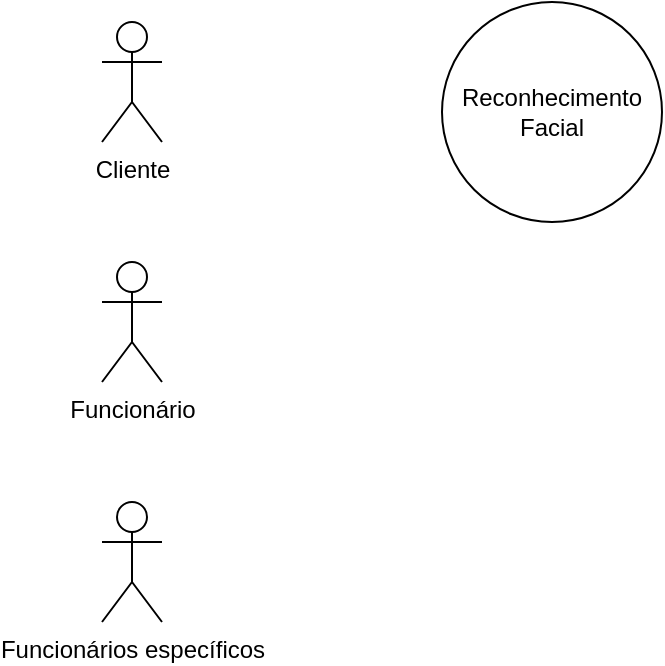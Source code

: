 <mxfile version="24.7.12">
  <diagram name="Page-1" id="SAEBvLp4JhCyk-JhMxbz">
    <mxGraphModel dx="796" dy="436" grid="1" gridSize="10" guides="1" tooltips="1" connect="1" arrows="1" fold="1" page="1" pageScale="1" pageWidth="850" pageHeight="1100" math="0" shadow="0">
      <root>
        <mxCell id="0" />
        <mxCell id="1" parent="0" />
        <mxCell id="fE3-4CH88LTt8pQpbAM--1" value="Funcionário" style="shape=umlActor;verticalLabelPosition=bottom;verticalAlign=top;html=1;outlineConnect=0;" vertex="1" parent="1">
          <mxGeometry x="170" y="270" width="30" height="60" as="geometry" />
        </mxCell>
        <mxCell id="fE3-4CH88LTt8pQpbAM--2" value="Funcionários específicos" style="shape=umlActor;verticalLabelPosition=bottom;verticalAlign=top;html=1;outlineConnect=0;" vertex="1" parent="1">
          <mxGeometry x="170" y="390" width="30" height="60" as="geometry" />
        </mxCell>
        <mxCell id="fE3-4CH88LTt8pQpbAM--3" value="Cliente" style="shape=umlActor;verticalLabelPosition=bottom;verticalAlign=top;html=1;outlineConnect=0;" vertex="1" parent="1">
          <mxGeometry x="170" y="150" width="30" height="60" as="geometry" />
        </mxCell>
        <mxCell id="fE3-4CH88LTt8pQpbAM--9" value="Reconhecimento Facial" style="ellipse;whiteSpace=wrap;html=1;aspect=fixed;" vertex="1" parent="1">
          <mxGeometry x="340" y="140" width="110" height="110" as="geometry" />
        </mxCell>
      </root>
    </mxGraphModel>
  </diagram>
</mxfile>

